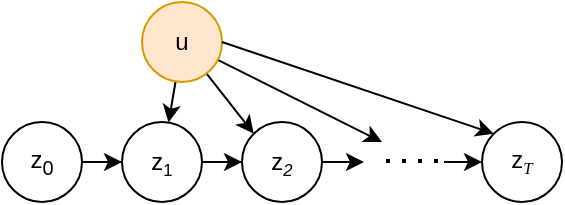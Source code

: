<mxfile version="20.7.4" type="device"><diagram id="C5RBs43oDa-KdzZeNtuy" name="Page-1"><mxGraphModel dx="954" dy="674" grid="1" gridSize="10" guides="1" tooltips="1" connect="1" arrows="1" fold="1" page="1" pageScale="1" pageWidth="827" pageHeight="1169" math="0" shadow="0"><root><mxCell id="WIyWlLk6GJQsqaUBKTNV-0"/><mxCell id="WIyWlLk6GJQsqaUBKTNV-1" parent="WIyWlLk6GJQsqaUBKTNV-0"/><mxCell id="cPpU0gNuwae0C47F4prF-3" value="" style="edgeStyle=orthogonalEdgeStyle;rounded=0;orthogonalLoop=1;jettySize=auto;html=1;fontFamily=Helvetica;endArrow=classic;endFill=1;strokeColor=default;" parent="WIyWlLk6GJQsqaUBKTNV-1" source="_neahgBXuRdjfb5qBqU_-17" target="cPpU0gNuwae0C47F4prF-2" edge="1"><mxGeometry relative="1" as="geometry"/></mxCell><mxCell id="_neahgBXuRdjfb5qBqU_-17" value="&lt;font style=&quot;&quot; face=&quot;Helvetica&quot;&gt;z&lt;span style=&quot;font-size: 10px;&quot;&gt;&lt;sub style=&quot;&quot;&gt;1&lt;/sub&gt;&lt;/span&gt;&lt;/font&gt;" style="ellipse;whiteSpace=wrap;html=1;aspect=fixed;fontFamily=Times New Roman;" parent="WIyWlLk6GJQsqaUBKTNV-1" vertex="1"><mxGeometry x="510" y="140" width="40" height="40" as="geometry"/></mxCell><mxCell id="_neahgBXuRdjfb5qBqU_-64" value="" style="edgeStyle=none;rounded=0;orthogonalLoop=1;jettySize=auto;html=1;endArrow=classic;endFill=1;fillColor=#ffe6cc;strokeColor=default;fontFamily=Times New Roman;" parent="WIyWlLk6GJQsqaUBKTNV-1" source="_neahgBXuRdjfb5qBqU_-34" target="_neahgBXuRdjfb5qBqU_-17" edge="1"><mxGeometry relative="1" as="geometry"/></mxCell><mxCell id="cPpU0gNuwae0C47F4prF-4" style="rounded=0;orthogonalLoop=1;jettySize=auto;html=1;entryX=0;entryY=0;entryDx=0;entryDy=0;fontFamily=Helvetica;fillColor=#ffe6cc;strokeColor=default;endArrow=classic;endFill=1;" parent="WIyWlLk6GJQsqaUBKTNV-1" source="_neahgBXuRdjfb5qBqU_-34" target="cPpU0gNuwae0C47F4prF-2" edge="1"><mxGeometry relative="1" as="geometry"/></mxCell><mxCell id="cPpU0gNuwae0C47F4prF-6" style="edgeStyle=none;rounded=0;orthogonalLoop=1;jettySize=auto;html=1;fontFamily=Helvetica;fillColor=#ffe6cc;strokeColor=default;endArrow=classic;endFill=1;" parent="WIyWlLk6GJQsqaUBKTNV-1" source="_neahgBXuRdjfb5qBqU_-34" edge="1"><mxGeometry relative="1" as="geometry"><mxPoint x="640" y="150" as="targetPoint"/></mxGeometry></mxCell><mxCell id="_neahgBXuRdjfb5qBqU_-34" value="&lt;font face=&quot;Helvetica&quot;&gt;u&lt;/font&gt;" style="ellipse;whiteSpace=wrap;html=1;aspect=fixed;fillColor=#ffe6cc;strokeColor=#d79b00;fontFamily=Times New Roman;" parent="WIyWlLk6GJQsqaUBKTNV-1" vertex="1"><mxGeometry x="520" y="80" width="40" height="40" as="geometry"/></mxCell><mxCell id="cPpU0gNuwae0C47F4prF-1" value="" style="edgeStyle=orthogonalEdgeStyle;rounded=0;orthogonalLoop=1;jettySize=auto;html=1;fontFamily=Helvetica;endArrow=classic;endFill=1;strokeColor=default;" parent="WIyWlLk6GJQsqaUBKTNV-1" source="cPpU0gNuwae0C47F4prF-0" target="_neahgBXuRdjfb5qBqU_-17" edge="1"><mxGeometry relative="1" as="geometry"/></mxCell><mxCell id="cPpU0gNuwae0C47F4prF-0" value="&lt;font style=&quot;&quot; face=&quot;Helvetica&quot;&gt;z&lt;sub style=&quot;&quot;&gt;0&lt;/sub&gt;&lt;/font&gt;" style="ellipse;whiteSpace=wrap;html=1;aspect=fixed;fontFamily=Times New Roman;" parent="WIyWlLk6GJQsqaUBKTNV-1" vertex="1"><mxGeometry x="450" y="140" width="40" height="40" as="geometry"/></mxCell><mxCell id="cPpU0gNuwae0C47F4prF-10" value="" style="edgeStyle=none;rounded=0;orthogonalLoop=1;jettySize=auto;html=1;fontFamily=Helvetica;endArrow=classic;endFill=1;strokeColor=default;" parent="WIyWlLk6GJQsqaUBKTNV-1" source="cPpU0gNuwae0C47F4prF-2" edge="1"><mxGeometry relative="1" as="geometry"><mxPoint x="631" y="160" as="targetPoint"/></mxGeometry></mxCell><mxCell id="cPpU0gNuwae0C47F4prF-2" value="&lt;font style=&quot;&quot; face=&quot;Helvetica&quot;&gt;z&lt;span style=&quot;font-style: italic; font-size: 10px;&quot;&gt;&lt;sub&gt;2&lt;/sub&gt;&lt;/span&gt;&lt;/font&gt;" style="ellipse;whiteSpace=wrap;html=1;aspect=fixed;fontFamily=Times New Roman;" parent="WIyWlLk6GJQsqaUBKTNV-1" vertex="1"><mxGeometry x="570" y="140" width="40" height="40" as="geometry"/></mxCell><mxCell id="cPpU0gNuwae0C47F4prF-9" value="" style="endArrow=classic;html=1;rounded=0;fontFamily=Helvetica;exitX=1;exitY=0.5;exitDx=0;exitDy=0;endFill=1;strokeColor=default;" parent="WIyWlLk6GJQsqaUBKTNV-1" edge="1"><mxGeometry width="50" height="50" relative="1" as="geometry"><mxPoint x="671" y="160" as="sourcePoint"/><mxPoint x="690" y="160" as="targetPoint"/></mxGeometry></mxCell><mxCell id="cPpU0gNuwae0C47F4prF-11" style="edgeStyle=none;rounded=0;orthogonalLoop=1;jettySize=auto;html=1;fontFamily=Helvetica;fillColor=#ffe6cc;strokeColor=default;exitX=1;exitY=0.5;exitDx=0;exitDy=0;entryX=0;entryY=0;entryDx=0;entryDy=0;endArrow=classic;endFill=1;" parent="WIyWlLk6GJQsqaUBKTNV-1" source="_neahgBXuRdjfb5qBqU_-34" target="cPpU0gNuwae0C47F4prF-13" edge="1"><mxGeometry relative="1" as="geometry"><mxPoint x="567.572" y="119.55" as="sourcePoint"/><mxPoint x="690" y="130" as="targetPoint"/></mxGeometry></mxCell><mxCell id="cPpU0gNuwae0C47F4prF-12" value="" style="endArrow=none;dashed=1;html=1;dashPattern=1 3;strokeWidth=2;rounded=0;fontFamily=Helvetica;strokeColor=default;endFill=0;" parent="WIyWlLk6GJQsqaUBKTNV-1" edge="1"><mxGeometry width="50" height="50" relative="1" as="geometry"><mxPoint x="668" y="159.5" as="sourcePoint"/><mxPoint x="640" y="159.5" as="targetPoint"/></mxGeometry></mxCell><mxCell id="cPpU0gNuwae0C47F4prF-13" value="&lt;font face=&quot;Helvetica&quot;&gt;z&lt;/font&gt;&lt;span style=&quot;font-style: italic; font-size: 10px;&quot;&gt;&lt;sub style=&quot;&quot;&gt;T&lt;/sub&gt;&lt;/span&gt;" style="ellipse;whiteSpace=wrap;html=1;aspect=fixed;fontFamily=Times New Roman;" parent="WIyWlLk6GJQsqaUBKTNV-1" vertex="1"><mxGeometry x="690" y="140" width="40" height="40" as="geometry"/></mxCell></root></mxGraphModel></diagram></mxfile>